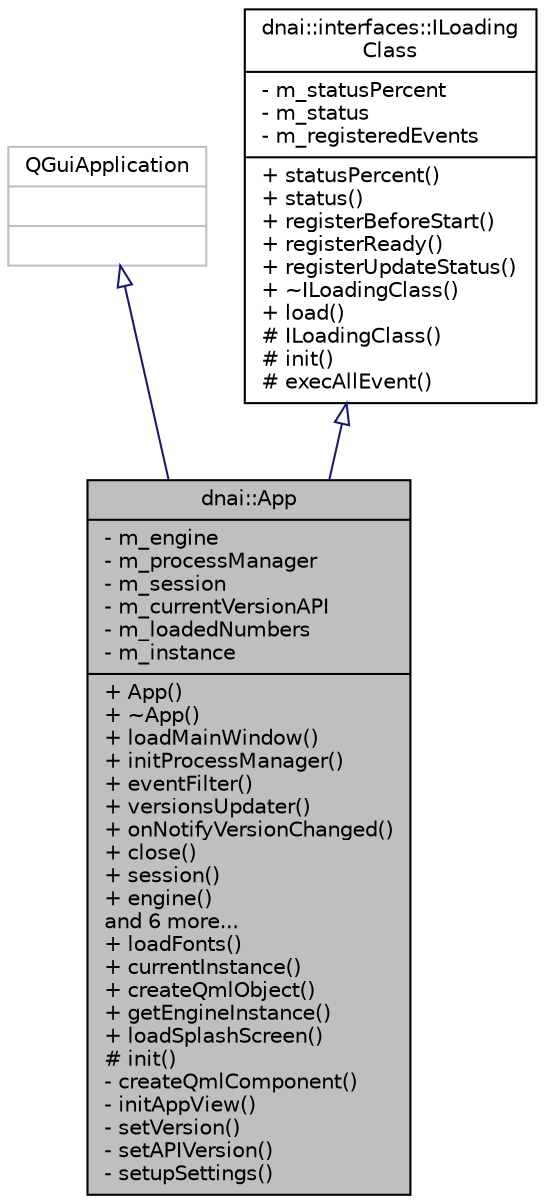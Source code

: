 digraph "dnai::App"
{
  edge [fontname="Helvetica",fontsize="10",labelfontname="Helvetica",labelfontsize="10"];
  node [fontname="Helvetica",fontsize="10",shape=record];
  Node1 [label="{dnai::App\n|- m_engine\l- m_processManager\l- m_session\l- m_currentVersionAPI\l- m_loadedNumbers\l- m_instance\l|+ App()\l+ ~App()\l+ loadMainWindow()\l+ initProcessManager()\l+ eventFilter()\l+ versionsUpdater()\l+ onNotifyVersionChanged()\l+ close()\l+ session()\l+ engine()\land 6 more...\l+ loadFonts()\l+ currentInstance()\l+ createQmlObject()\l+ getEngineInstance()\l+ loadSplashScreen()\l# init()\l- createQmlComponent()\l- initAppView()\l- setVersion()\l- setAPIVersion()\l- setupSettings()\l}",height=0.2,width=0.4,color="black", fillcolor="grey75", style="filled", fontcolor="black"];
  Node2 -> Node1 [dir="back",color="midnightblue",fontsize="10",style="solid",arrowtail="onormal",fontname="Helvetica"];
  Node2 [label="{QGuiApplication\n||}",height=0.2,width=0.4,color="grey75", fillcolor="white", style="filled"];
  Node3 -> Node1 [dir="back",color="midnightblue",fontsize="10",style="solid",arrowtail="onormal",fontname="Helvetica"];
  Node3 [label="{dnai::interfaces::ILoading\lClass\n|- m_statusPercent\l- m_status\l- m_registeredEvents\l|+ statusPercent()\l+ status()\l+ registerBeforeStart()\l+ registerReady()\l+ registerUpdateStatus()\l+ ~ILoadingClass()\l+ load()\l# ILoadingClass()\l# init()\l# execAllEvent()\l}",height=0.2,width=0.4,color="black", fillcolor="white", style="filled",URL="$classdnai_1_1interfaces_1_1_i_loading_class.html",tooltip="You can use this class in order to display the loading status or call a callback before, after each step or/and after all step. "];
}

